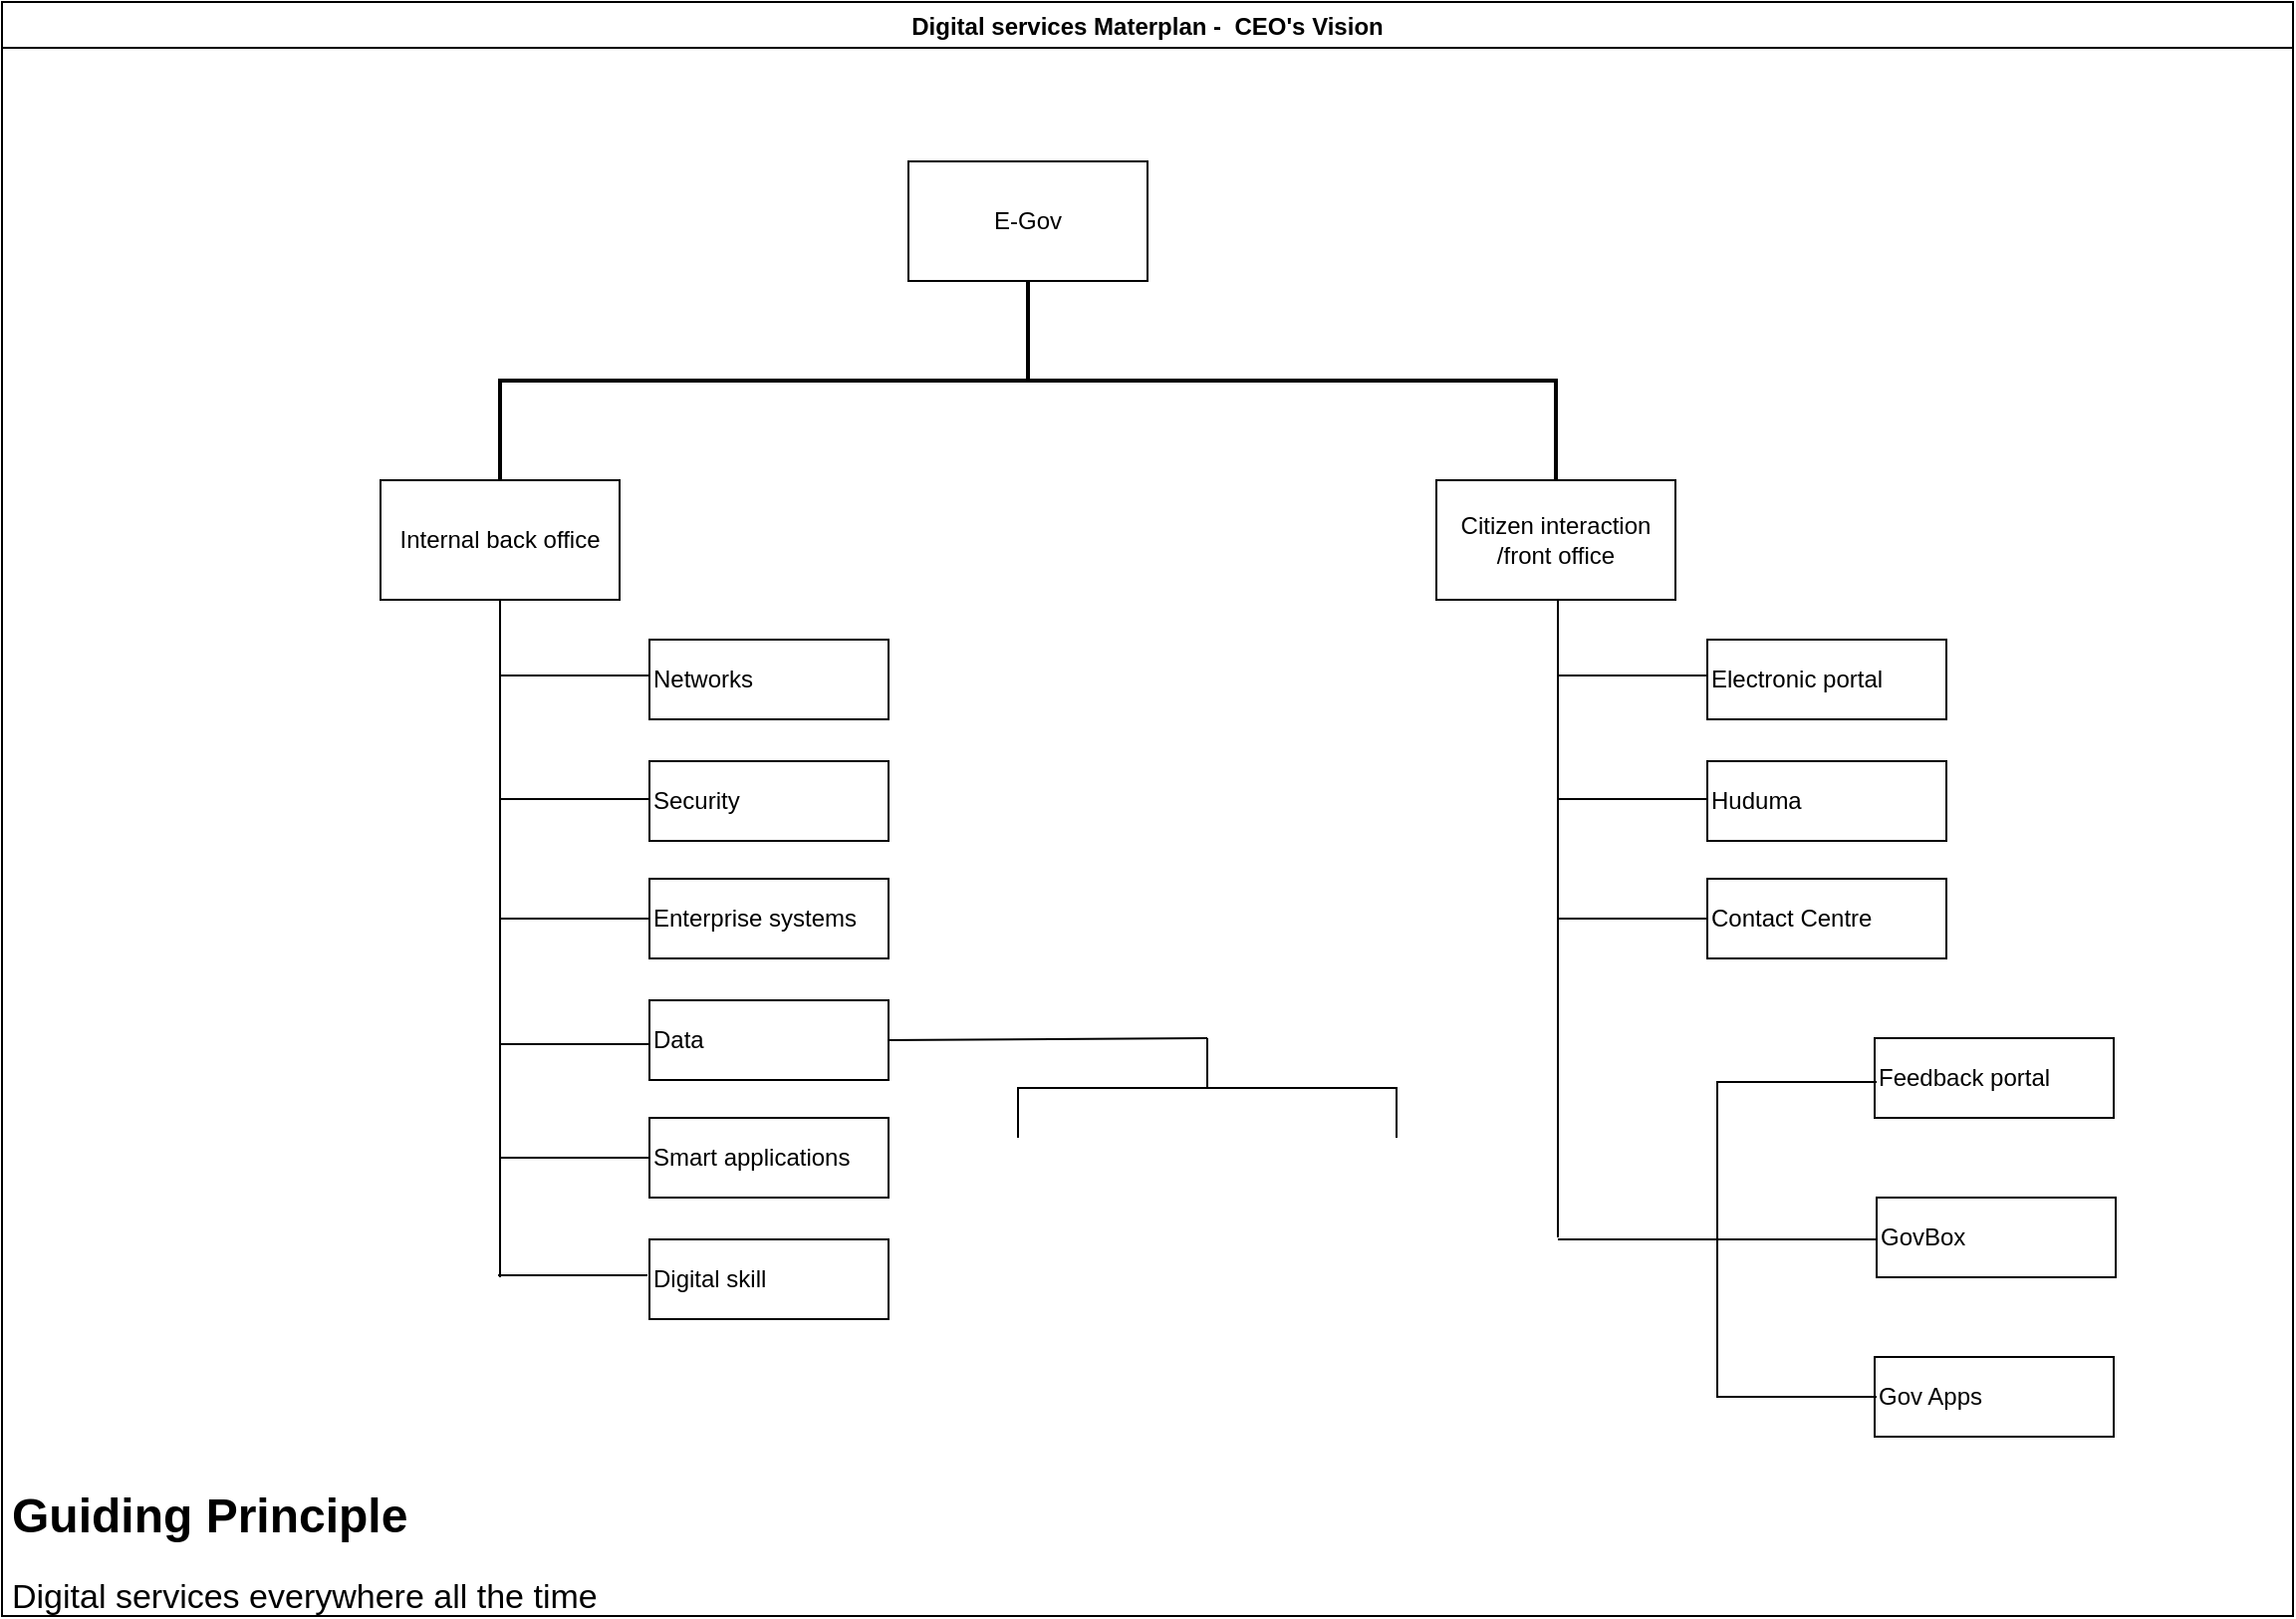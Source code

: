 <mxfile version="14.7.4" type="github">
  <diagram id="gTLhI4B2nnuSLGDJgcNC" name="Page-1">
    <mxGraphModel dx="1038" dy="508" grid="1" gridSize="10" guides="1" tooltips="1" connect="1" arrows="1" fold="1" page="1" pageScale="1" pageWidth="1169" pageHeight="827" math="0" shadow="0">
      <root>
        <mxCell id="0" />
        <mxCell id="1" parent="0" />
        <mxCell id="Ijk1C0J5Z4JsHxGwTTIQ-1" value="Digital services Materplan -  CEO&#39;s Vision" style="swimlane;" vertex="1" parent="1">
          <mxGeometry x="10" y="10" width="1150" height="810" as="geometry" />
        </mxCell>
        <mxCell id="Ijk1C0J5Z4JsHxGwTTIQ-2" value="&lt;h1&gt;Guiding Principle&lt;/h1&gt;&lt;p&gt;&lt;font style=&quot;font-size: 17px&quot;&gt;Digital services everywhere all the time&lt;/font&gt;&lt;br&gt;&lt;/p&gt;" style="text;html=1;strokeColor=none;fillColor=none;spacing=5;spacingTop=-20;whiteSpace=wrap;overflow=hidden;rounded=0;" vertex="1" parent="Ijk1C0J5Z4JsHxGwTTIQ-1">
          <mxGeometry y="740" width="410" height="70" as="geometry" />
        </mxCell>
        <mxCell id="Ijk1C0J5Z4JsHxGwTTIQ-3" value="E-Gov" style="rounded=0;whiteSpace=wrap;html=1;" vertex="1" parent="Ijk1C0J5Z4JsHxGwTTIQ-1">
          <mxGeometry x="455" y="80" width="120" height="60" as="geometry" />
        </mxCell>
        <mxCell id="Ijk1C0J5Z4JsHxGwTTIQ-4" value="Internal back office" style="rounded=0;whiteSpace=wrap;html=1;" vertex="1" parent="Ijk1C0J5Z4JsHxGwTTIQ-1">
          <mxGeometry x="190" y="240" width="120" height="60" as="geometry" />
        </mxCell>
        <mxCell id="Ijk1C0J5Z4JsHxGwTTIQ-5" value="Citizen interaction /front office" style="rounded=0;whiteSpace=wrap;html=1;" vertex="1" parent="Ijk1C0J5Z4JsHxGwTTIQ-1">
          <mxGeometry x="720" y="240" width="120" height="60" as="geometry" />
        </mxCell>
        <mxCell id="Ijk1C0J5Z4JsHxGwTTIQ-14" value="Security" style="rounded=0;whiteSpace=wrap;html=1;align=left;" vertex="1" parent="Ijk1C0J5Z4JsHxGwTTIQ-1">
          <mxGeometry x="325" y="381" width="120" height="40" as="geometry" />
        </mxCell>
        <mxCell id="Ijk1C0J5Z4JsHxGwTTIQ-15" value="Data" style="rounded=0;whiteSpace=wrap;html=1;align=left;" vertex="1" parent="Ijk1C0J5Z4JsHxGwTTIQ-1">
          <mxGeometry x="325" y="501" width="120" height="40" as="geometry" />
        </mxCell>
        <mxCell id="Ijk1C0J5Z4JsHxGwTTIQ-16" value="Enterprise systems" style="rounded=0;whiteSpace=wrap;html=1;align=left;" vertex="1" parent="Ijk1C0J5Z4JsHxGwTTIQ-1">
          <mxGeometry x="325" y="440" width="120" height="40" as="geometry" />
        </mxCell>
        <mxCell id="Ijk1C0J5Z4JsHxGwTTIQ-17" value="Digital skill" style="rounded=0;whiteSpace=wrap;html=1;align=left;" vertex="1" parent="Ijk1C0J5Z4JsHxGwTTIQ-1">
          <mxGeometry x="325" y="621" width="120" height="40" as="geometry" />
        </mxCell>
        <mxCell id="Ijk1C0J5Z4JsHxGwTTIQ-18" value="Smart applications" style="rounded=0;whiteSpace=wrap;html=1;align=left;" vertex="1" parent="Ijk1C0J5Z4JsHxGwTTIQ-1">
          <mxGeometry x="325" y="560" width="120" height="40" as="geometry" />
        </mxCell>
        <mxCell id="Ijk1C0J5Z4JsHxGwTTIQ-25" value="Huduma" style="rounded=0;whiteSpace=wrap;html=1;align=left;" vertex="1" parent="Ijk1C0J5Z4JsHxGwTTIQ-1">
          <mxGeometry x="856" y="381" width="120" height="40" as="geometry" />
        </mxCell>
        <mxCell id="Ijk1C0J5Z4JsHxGwTTIQ-27" value="Contact Centre" style="rounded=0;whiteSpace=wrap;html=1;align=left;" vertex="1" parent="Ijk1C0J5Z4JsHxGwTTIQ-1">
          <mxGeometry x="856" y="440" width="120" height="40" as="geometry" />
        </mxCell>
        <mxCell id="Ijk1C0J5Z4JsHxGwTTIQ-30" value="" style="endArrow=none;html=1;entryX=0.5;entryY=1;entryDx=0;entryDy=0;" edge="1" parent="Ijk1C0J5Z4JsHxGwTTIQ-1">
          <mxGeometry width="50" height="50" relative="1" as="geometry">
            <mxPoint x="781" y="620" as="sourcePoint" />
            <mxPoint x="781" y="300" as="targetPoint" />
          </mxGeometry>
        </mxCell>
        <mxCell id="Ijk1C0J5Z4JsHxGwTTIQ-31" value="Electronic portal" style="rounded=0;whiteSpace=wrap;html=1;align=left;" vertex="1" parent="Ijk1C0J5Z4JsHxGwTTIQ-1">
          <mxGeometry x="856" y="320" width="120" height="40" as="geometry" />
        </mxCell>
        <mxCell id="Ijk1C0J5Z4JsHxGwTTIQ-34" value="" style="endArrow=none;html=1;entryX=0;entryY=0.5;entryDx=0;entryDy=0;" edge="1" parent="Ijk1C0J5Z4JsHxGwTTIQ-1">
          <mxGeometry width="50" height="50" relative="1" as="geometry">
            <mxPoint x="781" y="460" as="sourcePoint" />
            <mxPoint x="856" y="460" as="targetPoint" />
          </mxGeometry>
        </mxCell>
        <mxCell id="Ijk1C0J5Z4JsHxGwTTIQ-35" value="" style="endArrow=none;html=1;entryX=0;entryY=0.5;entryDx=0;entryDy=0;" edge="1" parent="Ijk1C0J5Z4JsHxGwTTIQ-1">
          <mxGeometry width="50" height="50" relative="1" as="geometry">
            <mxPoint x="781" y="400" as="sourcePoint" />
            <mxPoint x="856" y="400" as="targetPoint" />
          </mxGeometry>
        </mxCell>
        <mxCell id="Ijk1C0J5Z4JsHxGwTTIQ-36" value="" style="endArrow=none;html=1;entryX=0;entryY=0.5;entryDx=0;entryDy=0;" edge="1" parent="Ijk1C0J5Z4JsHxGwTTIQ-1">
          <mxGeometry width="50" height="50" relative="1" as="geometry">
            <mxPoint x="781" y="338" as="sourcePoint" />
            <mxPoint x="856" y="338" as="targetPoint" />
          </mxGeometry>
        </mxCell>
        <mxCell id="Ijk1C0J5Z4JsHxGwTTIQ-39" value="Feedback portal" style="rounded=0;whiteSpace=wrap;html=1;align=left;" vertex="1" parent="Ijk1C0J5Z4JsHxGwTTIQ-1">
          <mxGeometry x="940" y="520" width="120" height="40" as="geometry" />
        </mxCell>
        <mxCell id="Ijk1C0J5Z4JsHxGwTTIQ-42" value="Gov Apps" style="rounded=0;whiteSpace=wrap;html=1;align=left;" vertex="1" parent="Ijk1C0J5Z4JsHxGwTTIQ-1">
          <mxGeometry x="940" y="680" width="120" height="40" as="geometry" />
        </mxCell>
        <mxCell id="Ijk1C0J5Z4JsHxGwTTIQ-47" value="" style="strokeWidth=1;html=1;shape=mxgraph.flowchart.annotation_2;align=left;labelPosition=right;pointerEvents=1;fontSize=12;direction=south;" vertex="1" parent="Ijk1C0J5Z4JsHxGwTTIQ-1">
          <mxGeometry x="510" y="520" width="190" height="50" as="geometry" />
        </mxCell>
        <mxCell id="Ijk1C0J5Z4JsHxGwTTIQ-48" value="" style="endArrow=none;html=1;fontSize=12;exitX=1;exitY=0.5;exitDx=0;exitDy=0;entryX=0;entryY=0.5;entryDx=0;entryDy=0;entryPerimeter=0;" edge="1" parent="Ijk1C0J5Z4JsHxGwTTIQ-1" source="Ijk1C0J5Z4JsHxGwTTIQ-15" target="Ijk1C0J5Z4JsHxGwTTIQ-47">
          <mxGeometry width="50" height="50" relative="1" as="geometry">
            <mxPoint x="590" y="490" as="sourcePoint" />
            <mxPoint x="640" y="440" as="targetPoint" />
          </mxGeometry>
        </mxCell>
        <mxCell id="Ijk1C0J5Z4JsHxGwTTIQ-7" value="" style="strokeWidth=2;html=1;shape=mxgraph.flowchart.annotation_2;align=left;labelPosition=right;pointerEvents=1;direction=south;" vertex="1" parent="1">
          <mxGeometry x="260" y="150" width="530" height="100" as="geometry" />
        </mxCell>
        <mxCell id="Ijk1C0J5Z4JsHxGwTTIQ-12" value="" style="endArrow=none;html=1;entryX=0.5;entryY=1;entryDx=0;entryDy=0;" edge="1" parent="1" target="Ijk1C0J5Z4JsHxGwTTIQ-4">
          <mxGeometry width="50" height="50" relative="1" as="geometry">
            <mxPoint x="260" y="650" as="sourcePoint" />
            <mxPoint x="410" y="410" as="targetPoint" />
          </mxGeometry>
        </mxCell>
        <mxCell id="Ijk1C0J5Z4JsHxGwTTIQ-13" value="Networks" style="rounded=0;whiteSpace=wrap;html=1;align=left;" vertex="1" parent="1">
          <mxGeometry x="335" y="330" width="120" height="40" as="geometry" />
        </mxCell>
        <mxCell id="Ijk1C0J5Z4JsHxGwTTIQ-19" value="" style="endArrow=none;html=1;entryX=0;entryY=0.5;entryDx=0;entryDy=0;" edge="1" parent="1" target="Ijk1C0J5Z4JsHxGwTTIQ-18">
          <mxGeometry width="50" height="50" relative="1" as="geometry">
            <mxPoint x="260" y="590" as="sourcePoint" />
            <mxPoint x="410" y="550" as="targetPoint" />
          </mxGeometry>
        </mxCell>
        <mxCell id="Ijk1C0J5Z4JsHxGwTTIQ-20" value="" style="endArrow=none;html=1;entryX=0;entryY=0.5;entryDx=0;entryDy=0;" edge="1" parent="1">
          <mxGeometry width="50" height="50" relative="1" as="geometry">
            <mxPoint x="260" y="533" as="sourcePoint" />
            <mxPoint x="335" y="533" as="targetPoint" />
          </mxGeometry>
        </mxCell>
        <mxCell id="Ijk1C0J5Z4JsHxGwTTIQ-21" value="" style="endArrow=none;html=1;entryX=0;entryY=0.5;entryDx=0;entryDy=0;" edge="1" parent="1">
          <mxGeometry width="50" height="50" relative="1" as="geometry">
            <mxPoint x="260" y="470" as="sourcePoint" />
            <mxPoint x="335" y="470" as="targetPoint" />
          </mxGeometry>
        </mxCell>
        <mxCell id="Ijk1C0J5Z4JsHxGwTTIQ-22" value="" style="endArrow=none;html=1;entryX=0;entryY=0.5;entryDx=0;entryDy=0;" edge="1" parent="1">
          <mxGeometry width="50" height="50" relative="1" as="geometry">
            <mxPoint x="260" y="410" as="sourcePoint" />
            <mxPoint x="335" y="410" as="targetPoint" />
          </mxGeometry>
        </mxCell>
        <mxCell id="Ijk1C0J5Z4JsHxGwTTIQ-23" value="" style="endArrow=none;html=1;entryX=0;entryY=0.5;entryDx=0;entryDy=0;" edge="1" parent="1">
          <mxGeometry width="50" height="50" relative="1" as="geometry">
            <mxPoint x="260" y="348" as="sourcePoint" />
            <mxPoint x="335" y="348" as="targetPoint" />
          </mxGeometry>
        </mxCell>
        <mxCell id="Ijk1C0J5Z4JsHxGwTTIQ-24" value="" style="endArrow=none;html=1;entryX=0;entryY=0.5;entryDx=0;entryDy=0;" edge="1" parent="1">
          <mxGeometry width="50" height="50" relative="1" as="geometry">
            <mxPoint x="259" y="649" as="sourcePoint" />
            <mxPoint x="334" y="649" as="targetPoint" />
          </mxGeometry>
        </mxCell>
        <mxCell id="Ijk1C0J5Z4JsHxGwTTIQ-38" value="" style="strokeWidth=1;html=1;shape=mxgraph.flowchart.annotation_2;align=left;labelPosition=right;pointerEvents=1;fontSize=12;" vertex="1" parent="1">
          <mxGeometry x="791" y="552" width="160" height="158" as="geometry" />
        </mxCell>
        <mxCell id="Ijk1C0J5Z4JsHxGwTTIQ-40" value="" style="endArrow=none;html=1;fontSize=12;entryX=1;entryY=0.5;entryDx=0;entryDy=0;entryPerimeter=0;exitX=0.481;exitY=0.506;exitDx=0;exitDy=0;exitPerimeter=0;" edge="1" parent="1" target="Ijk1C0J5Z4JsHxGwTTIQ-38">
          <mxGeometry width="50" height="50" relative="1" as="geometry">
            <mxPoint x="867.96" y="630.948" as="sourcePoint" />
            <mxPoint x="951" y="630" as="targetPoint" />
          </mxGeometry>
        </mxCell>
        <mxCell id="Ijk1C0J5Z4JsHxGwTTIQ-41" value="GovBox" style="rounded=0;whiteSpace=wrap;html=1;align=left;" vertex="1" parent="1">
          <mxGeometry x="951" y="610" width="120" height="40" as="geometry" />
        </mxCell>
      </root>
    </mxGraphModel>
  </diagram>
</mxfile>
